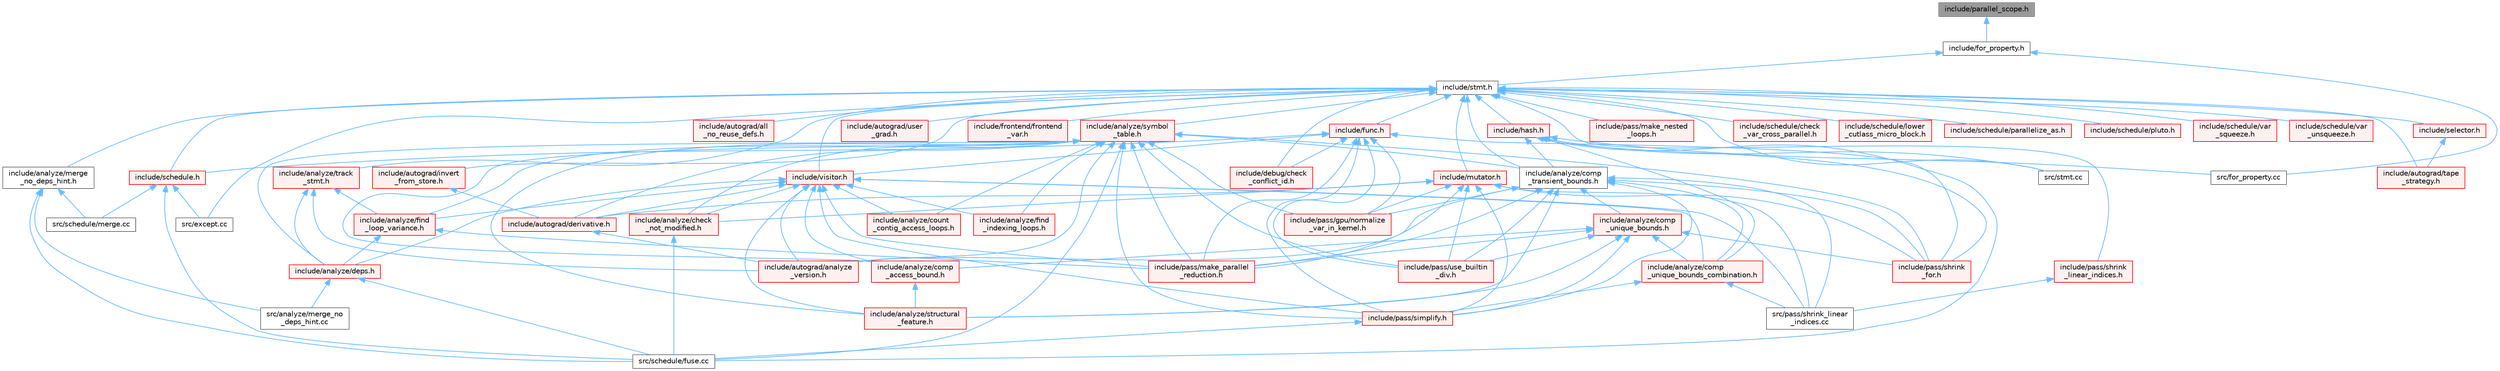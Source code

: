 digraph "include/parallel_scope.h"
{
 // LATEX_PDF_SIZE
  bgcolor="transparent";
  edge [fontname=Helvetica,fontsize=10,labelfontname=Helvetica,labelfontsize=10];
  node [fontname=Helvetica,fontsize=10,shape=box,height=0.2,width=0.4];
  Node1 [label="include/parallel_scope.h",height=0.2,width=0.4,color="gray40", fillcolor="grey60", style="filled", fontcolor="black",tooltip=" "];
  Node1 -> Node2 [dir="back",color="steelblue1",style="solid"];
  Node2 [label="include/for_property.h",height=0.2,width=0.4,color="grey40", fillcolor="white", style="filled",URL="$for__property_8h.html",tooltip=" "];
  Node2 -> Node3 [dir="back",color="steelblue1",style="solid"];
  Node3 [label="include/stmt.h",height=0.2,width=0.4,color="grey40", fillcolor="white", style="filled",URL="$stmt_8h.html",tooltip=" "];
  Node3 -> Node4 [dir="back",color="steelblue1",style="solid"];
  Node4 [label="include/analyze/comp\l_transient_bounds.h",height=0.2,width=0.4,color="grey40", fillcolor="white", style="filled",URL="$comp__transient__bounds_8h.html",tooltip=" "];
  Node4 -> Node5 [dir="back",color="steelblue1",style="solid"];
  Node5 [label="include/analyze/comp\l_unique_bounds.h",height=0.2,width=0.4,color="red", fillcolor="#FFF0F0", style="filled",URL="$comp__unique__bounds_8h.html",tooltip=" "];
  Node5 -> Node6 [dir="back",color="steelblue1",style="solid"];
  Node6 [label="include/analyze/comp\l_access_bound.h",height=0.2,width=0.4,color="red", fillcolor="#FFF0F0", style="filled",URL="$comp__access__bound_8h.html",tooltip=" "];
  Node6 -> Node7 [dir="back",color="steelblue1",style="solid"];
  Node7 [label="include/analyze/structural\l_feature.h",height=0.2,width=0.4,color="red", fillcolor="#FFF0F0", style="filled",URL="$structural__feature_8h.html",tooltip=" "];
  Node5 -> Node17 [dir="back",color="steelblue1",style="solid"];
  Node17 [label="include/analyze/comp\l_unique_bounds_combination.h",height=0.2,width=0.4,color="red", fillcolor="#FFF0F0", style="filled",URL="$comp__unique__bounds__combination_8h.html",tooltip=" "];
  Node17 -> Node18 [dir="back",color="steelblue1",style="solid"];
  Node18 [label="include/pass/simplify.h",height=0.2,width=0.4,color="red", fillcolor="#FFF0F0", style="filled",URL="$simplify_8h.html",tooltip=" "];
  Node18 -> Node14 [dir="back",color="steelblue1",style="solid"];
  Node14 [label="src/schedule/fuse.cc",height=0.2,width=0.4,color="grey40", fillcolor="white", style="filled",URL="$fuse_8cc.html",tooltip=" "];
  Node17 -> Node38 [dir="back",color="steelblue1",style="solid"];
  Node38 [label="src/pass/shrink_linear\l_indices.cc",height=0.2,width=0.4,color="grey40", fillcolor="white", style="filled",URL="$shrink__linear__indices_8cc.html",tooltip=" "];
  Node5 -> Node7 [dir="back",color="steelblue1",style="solid"];
  Node5 -> Node42 [dir="back",color="steelblue1",style="solid"];
  Node42 [label="include/pass/make_parallel\l_reduction.h",height=0.2,width=0.4,color="red", fillcolor="#FFF0F0", style="filled",URL="$make__parallel__reduction_8h.html",tooltip=" "];
  Node5 -> Node43 [dir="back",color="steelblue1",style="solid"];
  Node43 [label="include/pass/shrink\l_for.h",height=0.2,width=0.4,color="red", fillcolor="#FFF0F0", style="filled",URL="$shrink__for_8h.html",tooltip=" "];
  Node5 -> Node18 [dir="back",color="steelblue1",style="solid"];
  Node5 -> Node47 [dir="back",color="steelblue1",style="solid"];
  Node47 [label="include/pass/use_builtin\l_div.h",height=0.2,width=0.4,color="red", fillcolor="#FFF0F0", style="filled",URL="$use__builtin__div_8h.html",tooltip=" "];
  Node4 -> Node17 [dir="back",color="steelblue1",style="solid"];
  Node4 -> Node7 [dir="back",color="steelblue1",style="solid"];
  Node4 -> Node49 [dir="back",color="steelblue1",style="solid"];
  Node49 [label="include/autograd/analyze\l_version.h",height=0.2,width=0.4,color="red", fillcolor="#FFF0F0", style="filled",URL="$analyze__version_8h.html",tooltip=" "];
  Node4 -> Node51 [dir="back",color="steelblue1",style="solid"];
  Node51 [label="include/pass/gpu/normalize\l_var_in_kernel.h",height=0.2,width=0.4,color="red", fillcolor="#FFF0F0", style="filled",URL="$normalize__var__in__kernel_8h.html",tooltip=" "];
  Node4 -> Node42 [dir="back",color="steelblue1",style="solid"];
  Node4 -> Node43 [dir="back",color="steelblue1",style="solid"];
  Node4 -> Node18 [dir="back",color="steelblue1",style="solid"];
  Node4 -> Node47 [dir="back",color="steelblue1",style="solid"];
  Node4 -> Node38 [dir="back",color="steelblue1",style="solid"];
  Node3 -> Node52 [dir="back",color="steelblue1",style="solid"];
  Node52 [label="include/analyze/merge\l_no_deps_hint.h",height=0.2,width=0.4,color="grey40", fillcolor="white", style="filled",URL="$merge__no__deps__hint_8h.html",tooltip=" "];
  Node52 -> Node53 [dir="back",color="steelblue1",style="solid"];
  Node53 [label="src/analyze/merge_no\l_deps_hint.cc",height=0.2,width=0.4,color="grey40", fillcolor="white", style="filled",URL="$merge__no__deps__hint_8cc.html",tooltip=" "];
  Node52 -> Node14 [dir="back",color="steelblue1",style="solid"];
  Node52 -> Node54 [dir="back",color="steelblue1",style="solid"];
  Node54 [label="src/schedule/merge.cc",height=0.2,width=0.4,color="grey40", fillcolor="white", style="filled",URL="$merge_8cc.html",tooltip=" "];
  Node3 -> Node55 [dir="back",color="steelblue1",style="solid"];
  Node55 [label="include/analyze/symbol\l_table.h",height=0.2,width=0.4,color="red", fillcolor="#FFF0F0", style="filled",URL="$symbol__table_8h.html",tooltip=" "];
  Node55 -> Node56 [dir="back",color="steelblue1",style="solid"];
  Node56 [label="include/analyze/check\l_not_modified.h",height=0.2,width=0.4,color="red", fillcolor="#FFF0F0", style="filled",URL="$check__not__modified_8h.html",tooltip=" "];
  Node56 -> Node14 [dir="back",color="steelblue1",style="solid"];
  Node55 -> Node6 [dir="back",color="steelblue1",style="solid"];
  Node55 -> Node4 [dir="back",color="steelblue1",style="solid"];
  Node55 -> Node61 [dir="back",color="steelblue1",style="solid"];
  Node61 [label="include/analyze/count\l_contig_access_loops.h",height=0.2,width=0.4,color="red", fillcolor="#FFF0F0", style="filled",URL="$count__contig__access__loops_8h.html",tooltip=" "];
  Node55 -> Node63 [dir="back",color="steelblue1",style="solid"];
  Node63 [label="include/analyze/deps.h",height=0.2,width=0.4,color="red", fillcolor="#FFF0F0", style="filled",URL="$deps_8h.html",tooltip=" "];
  Node63 -> Node53 [dir="back",color="steelblue1",style="solid"];
  Node63 -> Node14 [dir="back",color="steelblue1",style="solid"];
  Node55 -> Node81 [dir="back",color="steelblue1",style="solid"];
  Node81 [label="include/analyze/find\l_indexing_loops.h",height=0.2,width=0.4,color="red", fillcolor="#FFF0F0", style="filled",URL="$find__indexing__loops_8h.html",tooltip=" "];
  Node55 -> Node84 [dir="back",color="steelblue1",style="solid"];
  Node84 [label="include/analyze/find\l_loop_variance.h",height=0.2,width=0.4,color="red", fillcolor="#FFF0F0", style="filled",URL="$find__loop__variance_8h.html",tooltip=" "];
  Node84 -> Node63 [dir="back",color="steelblue1",style="solid"];
  Node84 -> Node42 [dir="back",color="steelblue1",style="solid"];
  Node55 -> Node7 [dir="back",color="steelblue1",style="solid"];
  Node55 -> Node49 [dir="back",color="steelblue1",style="solid"];
  Node55 -> Node90 [dir="back",color="steelblue1",style="solid"];
  Node90 [label="include/autograd/derivative.h",height=0.2,width=0.4,color="red", fillcolor="#FFF0F0", style="filled",URL="$derivative_8h.html",tooltip=" "];
  Node90 -> Node49 [dir="back",color="steelblue1",style="solid"];
  Node55 -> Node51 [dir="back",color="steelblue1",style="solid"];
  Node55 -> Node42 [dir="back",color="steelblue1",style="solid"];
  Node55 -> Node43 [dir="back",color="steelblue1",style="solid"];
  Node55 -> Node18 [dir="back",color="steelblue1",style="solid"];
  Node55 -> Node47 [dir="back",color="steelblue1",style="solid"];
  Node55 -> Node14 [dir="back",color="steelblue1",style="solid"];
  Node3 -> Node153 [dir="back",color="steelblue1",style="solid"];
  Node153 [label="include/analyze/track\l_stmt.h",height=0.2,width=0.4,color="red", fillcolor="#FFF0F0", style="filled",URL="$track__stmt_8h.html",tooltip=" "];
  Node153 -> Node63 [dir="back",color="steelblue1",style="solid"];
  Node153 -> Node84 [dir="back",color="steelblue1",style="solid"];
  Node153 -> Node49 [dir="back",color="steelblue1",style="solid"];
  Node3 -> Node155 [dir="back",color="steelblue1",style="solid"];
  Node155 [label="include/autograd/all\l_no_reuse_defs.h",height=0.2,width=0.4,color="red", fillcolor="#FFF0F0", style="filled",URL="$all__no__reuse__defs_8h.html",tooltip=" "];
  Node3 -> Node157 [dir="back",color="steelblue1",style="solid"];
  Node157 [label="include/autograd/invert\l_from_store.h",height=0.2,width=0.4,color="red", fillcolor="#FFF0F0", style="filled",URL="$invert__from__store_8h.html",tooltip=" "];
  Node157 -> Node90 [dir="back",color="steelblue1",style="solid"];
  Node3 -> Node159 [dir="back",color="steelblue1",style="solid"];
  Node159 [label="include/autograd/tape\l_strategy.h",height=0.2,width=0.4,color="red", fillcolor="#FFF0F0", style="filled",URL="$tape__strategy_8h.html",tooltip=" "];
  Node3 -> Node160 [dir="back",color="steelblue1",style="solid"];
  Node160 [label="include/autograd/user\l_grad.h",height=0.2,width=0.4,color="red", fillcolor="#FFF0F0", style="filled",URL="$user__grad_8h.html",tooltip=" "];
  Node3 -> Node162 [dir="back",color="steelblue1",style="solid"];
  Node162 [label="include/debug/check\l_conflict_id.h",height=0.2,width=0.4,color="red", fillcolor="#FFF0F0", style="filled",URL="$check__conflict__id_8h.html",tooltip=" "];
  Node3 -> Node164 [dir="back",color="steelblue1",style="solid"];
  Node164 [label="include/frontend/frontend\l_var.h",height=0.2,width=0.4,color="red", fillcolor="#FFF0F0", style="filled",URL="$frontend__var_8h.html",tooltip=" "];
  Node3 -> Node166 [dir="back",color="steelblue1",style="solid"];
  Node166 [label="include/func.h",height=0.2,width=0.4,color="red", fillcolor="#FFF0F0", style="filled",URL="$func_8h.html",tooltip=" "];
  Node166 -> Node162 [dir="back",color="steelblue1",style="solid"];
  Node166 -> Node51 [dir="back",color="steelblue1",style="solid"];
  Node166 -> Node42 [dir="back",color="steelblue1",style="solid"];
  Node166 -> Node43 [dir="back",color="steelblue1",style="solid"];
  Node166 -> Node18 [dir="back",color="steelblue1",style="solid"];
  Node166 -> Node47 [dir="back",color="steelblue1",style="solid"];
  Node166 -> Node133 [dir="back",color="steelblue1",style="solid"];
  Node133 [label="include/schedule.h",height=0.2,width=0.4,color="red", fillcolor="#FFF0F0", style="filled",URL="$schedule_8h.html",tooltip=" "];
  Node133 -> Node134 [dir="back",color="steelblue1",style="solid"];
  Node134 [label="src/except.cc",height=0.2,width=0.4,color="grey40", fillcolor="white", style="filled",URL="$except_8cc.html",tooltip=" "];
  Node133 -> Node14 [dir="back",color="steelblue1",style="solid"];
  Node133 -> Node54 [dir="back",color="steelblue1",style="solid"];
  Node166 -> Node200 [dir="back",color="steelblue1",style="solid"];
  Node200 [label="include/visitor.h",height=0.2,width=0.4,color="red", fillcolor="#FFF0F0", style="filled",URL="$visitor_8h.html",tooltip=" "];
  Node200 -> Node56 [dir="back",color="steelblue1",style="solid"];
  Node200 -> Node6 [dir="back",color="steelblue1",style="solid"];
  Node200 -> Node17 [dir="back",color="steelblue1",style="solid"];
  Node200 -> Node61 [dir="back",color="steelblue1",style="solid"];
  Node200 -> Node63 [dir="back",color="steelblue1",style="solid"];
  Node200 -> Node81 [dir="back",color="steelblue1",style="solid"];
  Node200 -> Node84 [dir="back",color="steelblue1",style="solid"];
  Node200 -> Node7 [dir="back",color="steelblue1",style="solid"];
  Node200 -> Node49 [dir="back",color="steelblue1",style="solid"];
  Node200 -> Node90 [dir="back",color="steelblue1",style="solid"];
  Node200 -> Node42 [dir="back",color="steelblue1",style="solid"];
  Node200 -> Node18 [dir="back",color="steelblue1",style="solid"];
  Node200 -> Node38 [dir="back",color="steelblue1",style="solid"];
  Node3 -> Node212 [dir="back",color="steelblue1",style="solid"];
  Node212 [label="include/hash.h",height=0.2,width=0.4,color="red", fillcolor="#FFF0F0", style="filled",URL="$hash_8h.html",tooltip=" "];
  Node212 -> Node4 [dir="back",color="steelblue1",style="solid"];
  Node212 -> Node17 [dir="back",color="steelblue1",style="solid"];
  Node212 -> Node43 [dir="back",color="steelblue1",style="solid"];
  Node212 -> Node220 [dir="back",color="steelblue1",style="solid"];
  Node220 [label="src/for_property.cc",height=0.2,width=0.4,color="grey40", fillcolor="white", style="filled",URL="$for__property_8cc.html",tooltip=" "];
  Node212 -> Node14 [dir="back",color="steelblue1",style="solid"];
  Node212 -> Node224 [dir="back",color="steelblue1",style="solid"];
  Node224 [label="src/stmt.cc",height=0.2,width=0.4,color="grey40", fillcolor="white", style="filled",URL="$stmt_8cc.html",tooltip=" "];
  Node3 -> Node227 [dir="back",color="steelblue1",style="solid"];
  Node227 [label="include/mutator.h",height=0.2,width=0.4,color="red", fillcolor="#FFF0F0", style="filled",URL="$mutator_8h.html",tooltip=" "];
  Node227 -> Node56 [dir="back",color="steelblue1",style="solid"];
  Node227 -> Node90 [dir="back",color="steelblue1",style="solid"];
  Node227 -> Node51 [dir="back",color="steelblue1",style="solid"];
  Node227 -> Node42 [dir="back",color="steelblue1",style="solid"];
  Node227 -> Node43 [dir="back",color="steelblue1",style="solid"];
  Node227 -> Node18 [dir="back",color="steelblue1",style="solid"];
  Node227 -> Node47 [dir="back",color="steelblue1",style="solid"];
  Node227 -> Node38 [dir="back",color="steelblue1",style="solid"];
  Node3 -> Node244 [dir="back",color="steelblue1",style="solid"];
  Node244 [label="include/pass/make_nested\l_loops.h",height=0.2,width=0.4,color="red", fillcolor="#FFF0F0", style="filled",URL="$make__nested__loops_8h.html",tooltip=" "];
  Node3 -> Node245 [dir="back",color="steelblue1",style="solid"];
  Node245 [label="include/pass/shrink\l_linear_indices.h",height=0.2,width=0.4,color="red", fillcolor="#FFF0F0", style="filled",URL="$shrink__linear__indices_8h.html",tooltip=" "];
  Node245 -> Node38 [dir="back",color="steelblue1",style="solid"];
  Node3 -> Node133 [dir="back",color="steelblue1",style="solid"];
  Node3 -> Node246 [dir="back",color="steelblue1",style="solid"];
  Node246 [label="include/schedule/check\l_var_cross_parallel.h",height=0.2,width=0.4,color="red", fillcolor="#FFF0F0", style="filled",URL="$check__var__cross__parallel_8h.html",tooltip=" "];
  Node3 -> Node247 [dir="back",color="steelblue1",style="solid"];
  Node247 [label="include/schedule/lower\l_cutlass_micro_block.h",height=0.2,width=0.4,color="red", fillcolor="#FFF0F0", style="filled",URL="$lower__cutlass__micro__block_8h.html",tooltip=" "];
  Node3 -> Node248 [dir="back",color="steelblue1",style="solid"];
  Node248 [label="include/schedule/parallelize_as.h",height=0.2,width=0.4,color="red", fillcolor="#FFF0F0", style="filled",URL="$parallelize__as_8h.html",tooltip=" "];
  Node3 -> Node249 [dir="back",color="steelblue1",style="solid"];
  Node249 [label="include/schedule/pluto.h",height=0.2,width=0.4,color="red", fillcolor="#FFF0F0", style="filled",URL="$pluto_8h.html",tooltip=" "];
  Node3 -> Node250 [dir="back",color="steelblue1",style="solid"];
  Node250 [label="include/schedule/var\l_squeeze.h",height=0.2,width=0.4,color="red", fillcolor="#FFF0F0", style="filled",URL="$var__squeeze_8h.html",tooltip=" "];
  Node3 -> Node251 [dir="back",color="steelblue1",style="solid"];
  Node251 [label="include/schedule/var\l_unsqueeze.h",height=0.2,width=0.4,color="red", fillcolor="#FFF0F0", style="filled",URL="$var__unsqueeze_8h.html",tooltip=" "];
  Node3 -> Node252 [dir="back",color="steelblue1",style="solid"];
  Node252 [label="include/selector.h",height=0.2,width=0.4,color="red", fillcolor="#FFF0F0", style="filled",URL="$selector_8h.html",tooltip=" "];
  Node252 -> Node159 [dir="back",color="steelblue1",style="solid"];
  Node3 -> Node200 [dir="back",color="steelblue1",style="solid"];
  Node3 -> Node134 [dir="back",color="steelblue1",style="solid"];
  Node3 -> Node224 [dir="back",color="steelblue1",style="solid"];
  Node2 -> Node220 [dir="back",color="steelblue1",style="solid"];
}
